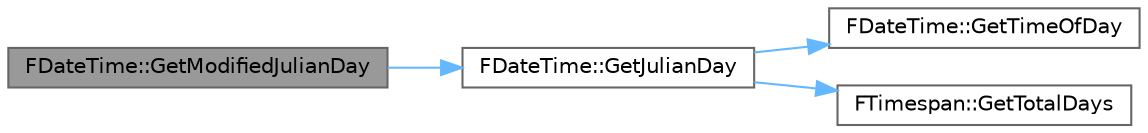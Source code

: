 digraph "FDateTime::GetModifiedJulianDay"
{
 // INTERACTIVE_SVG=YES
 // LATEX_PDF_SIZE
  bgcolor="transparent";
  edge [fontname=Helvetica,fontsize=10,labelfontname=Helvetica,labelfontsize=10];
  node [fontname=Helvetica,fontsize=10,shape=box,height=0.2,width=0.4];
  rankdir="LR";
  Node1 [id="Node000001",label="FDateTime::GetModifiedJulianDay",height=0.2,width=0.4,color="gray40", fillcolor="grey60", style="filled", fontcolor="black",tooltip="Returns the Modified Julian day."];
  Node1 -> Node2 [id="edge1_Node000001_Node000002",color="steelblue1",style="solid",tooltip=" "];
  Node2 [id="Node000002",label="FDateTime::GetJulianDay",height=0.2,width=0.4,color="grey40", fillcolor="white", style="filled",URL="$d3/da3/structFDateTime.html#a3562acde4f240157948ade5ded64bc4e",tooltip="Returns the Julian Day for this date."];
  Node2 -> Node3 [id="edge2_Node000002_Node000003",color="steelblue1",style="solid",tooltip=" "];
  Node3 [id="Node000003",label="FDateTime::GetTimeOfDay",height=0.2,width=0.4,color="grey40", fillcolor="white", style="filled",URL="$d3/da3/structFDateTime.html#a6c79a80bfd82cc36aca0badb26ce175e",tooltip="Gets the time elapsed since midnight of this date."];
  Node2 -> Node4 [id="edge3_Node000002_Node000004",color="steelblue1",style="solid",tooltip=" "];
  Node4 [id="Node000004",label="FTimespan::GetTotalDays",height=0.2,width=0.4,color="grey40", fillcolor="white", style="filled",URL="$d0/d12/structFTimespan.html#a93ce36d73b087180b568333234da3c08",tooltip="Get the total number of days represented by this time span."];
}
